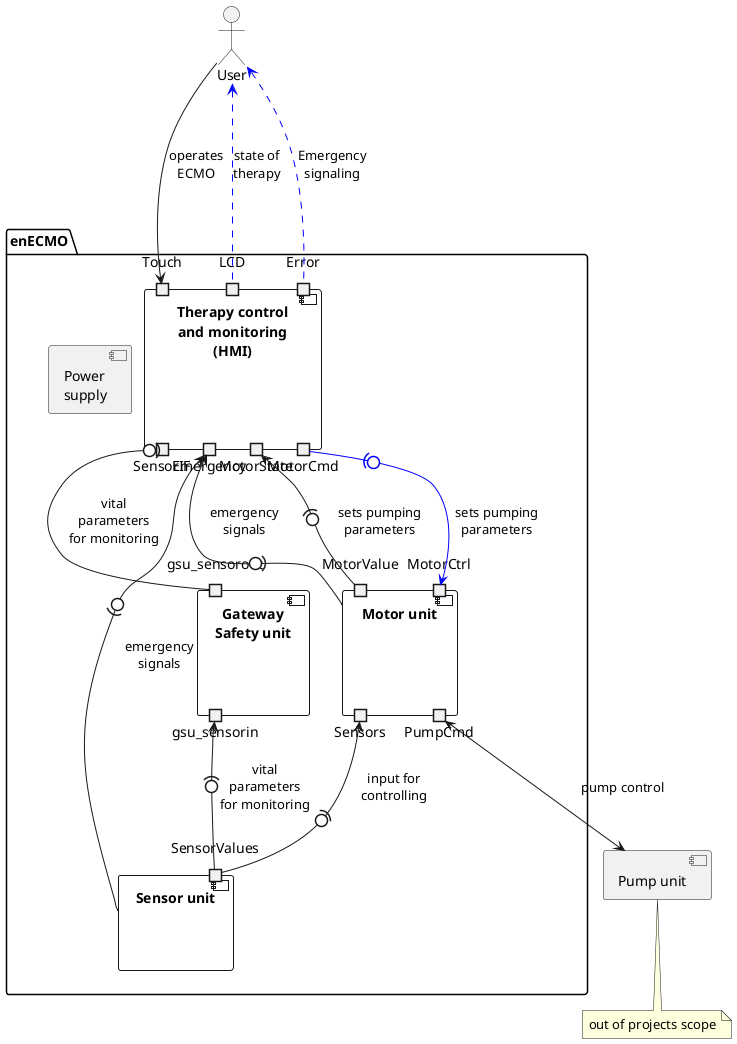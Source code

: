 ![](../rendered/WhiteBoxOverall.svg)
<!--
@startuml WhiteBoxOverall
  allow_mixing
  actor "User" as user
  package "enECMO" {
    component "Therapy control\nand monitoring\n(HMI)" as hmi {
      state Touch <<inputPin>>
      state LCD   <<inputPin>>
      state Error <<inputPin>>
      state Emergency  <<outputPin>>
      state SensorIF   <<outputPin>>
      state MotorCmd   <<outputPin>>
      state MotorState <<outputPin>>
    }
    component "Sensor unit" as sensors {
      state SensorValues <<inputPin>>
    }
    component "Motor unit" as motorunit {
      state MotorValue <<inputPin>>
      state MotorCtrl <<inputPin>>
      state PumpCmd <<outputPin>>
      state Sensors <<outputPin>>
    }
    component "Gateway\nSafety unit" as gsu {
      state gsu_sensorout <<inputPin>>
      state gsu_sensorin <<outputPin>>
    }
    component "Power\nsupply" as powersupply
  }
  component "Pump unit" as pumpunit
  note bottom of pumpunit : out of projects scope

  ' arrange components using hidden lines:
  hmi -[hidden]r- powersupply

  user --d-> Touch: "operates\nECMO"
  LCD -[#blue,dashed]up-> user: "state of\ntherapy"
  Error -[#blue,dashed]up-> user: "Emergency\nsignaling"

  MotorCmd -[#blue]d(0-> MotorCtrl: "sets pumping\nparameters"
  MotorValue -d0)-> MotorState: "sets pumping\nparameters"
  motorunit -u(0-> Emergency: "emergency\nsignals"
  sensors -u(0-> Emergency: "emergency\nsignals"

  SensorValues -u0)-> Sensors: "input for\ncontrolling"
  SensorValues -u0)-> gsu_sensorin: "vital\nparameters\nfor monitoring"
  gsu_sensorout -u0)-> SensorIF: "vital\nparameters\nfor monitoring"
'  SensorValues -u0)-> SensorIF: "vital\nparameters\nfor monitoring"

  pumpunit <-u-> PumpCmd: "pump control"
@enduml
-->